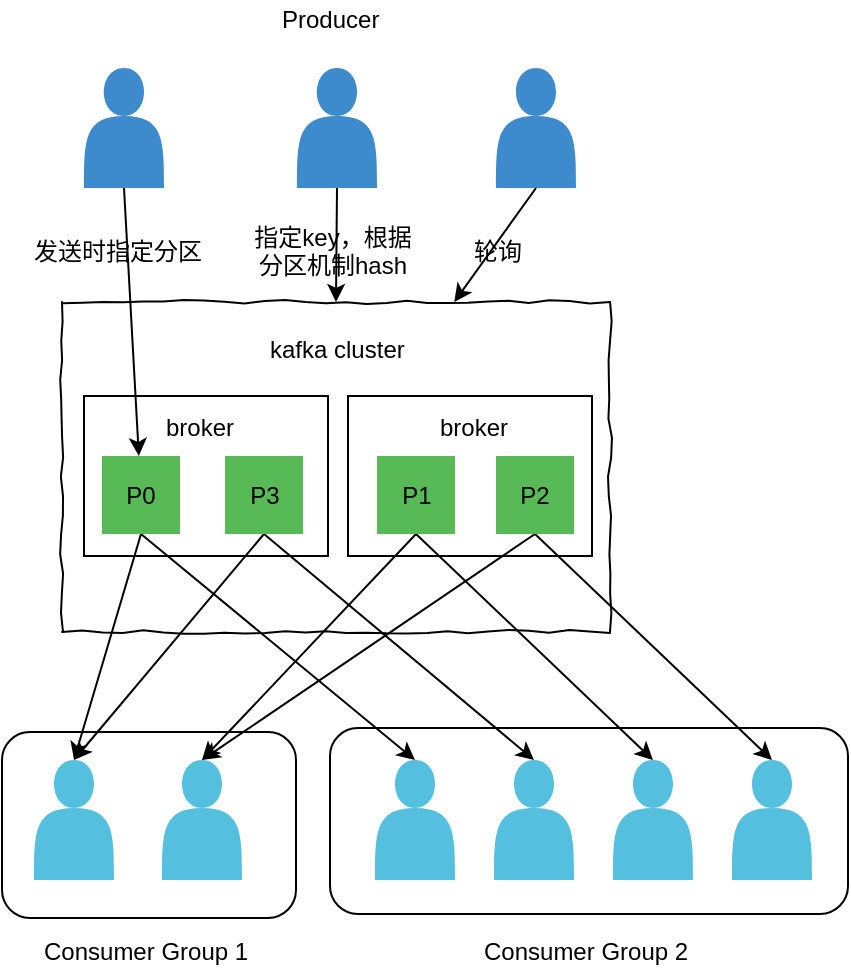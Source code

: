 <mxfile version="10.8.7" type="device"><diagram id="k1L5zehGdHvXIptuEOSv" name="Page-1"><mxGraphModel dx="840" dy="526" grid="0" gridSize="10" guides="1" tooltips="1" connect="1" arrows="1" fold="1" page="1" pageScale="1" pageWidth="827" pageHeight="1169" math="0" shadow="0"><root><mxCell id="0"/><mxCell id="1" parent="0"/><mxCell id="D7jNhYi8wPN57hgTEtnz-27" value="" style="text;html=1;strokeColor=#000000;fillColor=none;align=center;verticalAlign=middle;whiteSpace=wrap;rounded=1;shadow=0;glass=1;comic=0;" parent="1" vertex="1"><mxGeometry x="244" y="393" width="259" height="93" as="geometry"/></mxCell><mxCell id="D7jNhYi8wPN57hgTEtnz-26" value="" style="text;html=1;strokeColor=#000000;fillColor=none;align=center;verticalAlign=middle;whiteSpace=wrap;rounded=1;shadow=0;glass=1;comic=0;" parent="1" vertex="1"><mxGeometry x="80" y="395" width="147" height="93" as="geometry"/></mxCell><mxCell id="D7jNhYi8wPN57hgTEtnz-18" style="orthogonalLoop=1;jettySize=auto;html=1;exitX=0.5;exitY=1;exitDx=0;exitDy=0;curved=1;" parent="1" source="D7jNhYi8wPN57hgTEtnz-2" target="D7jNhYi8wPN57hgTEtnz-9" edge="1"><mxGeometry relative="1" as="geometry"/></mxCell><mxCell id="D7jNhYi8wPN57hgTEtnz-2" value="" style="shape=actor;whiteSpace=wrap;html=1;fillColor=#3D8BCD;strokeColor=none;" parent="1" vertex="1"><mxGeometry x="121" y="63" width="40" height="60" as="geometry"/></mxCell><mxCell id="D7jNhYi8wPN57hgTEtnz-19" style="edgeStyle=none;curved=1;orthogonalLoop=1;jettySize=auto;html=1;exitX=0.5;exitY=1;exitDx=0;exitDy=0;entryX=0.5;entryY=0;entryDx=0;entryDy=0;" parent="1" source="D7jNhYi8wPN57hgTEtnz-3" target="D7jNhYi8wPN57hgTEtnz-6" edge="1"><mxGeometry relative="1" as="geometry"/></mxCell><mxCell id="D7jNhYi8wPN57hgTEtnz-3" value="" style="shape=actor;whiteSpace=wrap;html=1;fillColor=#3D8BCD;strokeColor=none;" parent="1" vertex="1"><mxGeometry x="227.5" y="63" width="40" height="60" as="geometry"/></mxCell><mxCell id="D7jNhYi8wPN57hgTEtnz-20" style="edgeStyle=none;curved=1;orthogonalLoop=1;jettySize=auto;html=1;exitX=0.5;exitY=1;exitDx=0;exitDy=0;" parent="1" source="D7jNhYi8wPN57hgTEtnz-4" target="D7jNhYi8wPN57hgTEtnz-6" edge="1"><mxGeometry relative="1" as="geometry"/></mxCell><mxCell id="D7jNhYi8wPN57hgTEtnz-4" value="" style="shape=actor;whiteSpace=wrap;html=1;fillColor=#3D8BCD;strokeColor=none;" parent="1" vertex="1"><mxGeometry x="327" y="63" width="40" height="60" as="geometry"/></mxCell><mxCell id="D7jNhYi8wPN57hgTEtnz-5" value="Producer" style="text;html=1;resizable=0;points=[];autosize=1;align=left;verticalAlign=top;spacingTop=-4;" parent="1" vertex="1"><mxGeometry x="218" y="29" width="59" height="14" as="geometry"/></mxCell><mxCell id="D7jNhYi8wPN57hgTEtnz-6" value="" style="text;html=1;strokeColor=#000000;fillColor=none;align=center;verticalAlign=middle;whiteSpace=wrap;rounded=0;glass=1;comic=1;shadow=0;" parent="1" vertex="1"><mxGeometry x="110" y="180" width="274" height="165" as="geometry"/></mxCell><mxCell id="D7jNhYi8wPN57hgTEtnz-7" value="" style="rounded=0;whiteSpace=wrap;html=1;shadow=0;glass=0;comic=0;strokeColor=#000000;fillColor=none;" parent="1" vertex="1"><mxGeometry x="121" y="227" width="122" height="80" as="geometry"/></mxCell><mxCell id="D7jNhYi8wPN57hgTEtnz-29" style="edgeStyle=none;curved=1;orthogonalLoop=1;jettySize=auto;html=1;exitX=0.5;exitY=1;exitDx=0;exitDy=0;entryX=0.5;entryY=0;entryDx=0;entryDy=0;" parent="1" source="D7jNhYi8wPN57hgTEtnz-9" target="D7jNhYi8wPN57hgTEtnz-21" edge="1"><mxGeometry relative="1" as="geometry"/></mxCell><mxCell id="D7jNhYi8wPN57hgTEtnz-35" style="edgeStyle=none;curved=1;orthogonalLoop=1;jettySize=auto;html=1;exitX=0.5;exitY=1;exitDx=0;exitDy=0;entryX=0.5;entryY=0;entryDx=0;entryDy=0;" parent="1" source="D7jNhYi8wPN57hgTEtnz-9" target="D7jNhYi8wPN57hgTEtnz-24" edge="1"><mxGeometry relative="1" as="geometry"/></mxCell><mxCell id="D7jNhYi8wPN57hgTEtnz-9" value="P0" style="whiteSpace=wrap;html=1;aspect=fixed;rounded=0;shadow=0;glass=0;comic=0;strokeColor=none;fillColor=#58B957;" parent="1" vertex="1"><mxGeometry x="130" y="257" width="39" height="39" as="geometry"/></mxCell><mxCell id="D7jNhYi8wPN57hgTEtnz-32" style="edgeStyle=none;curved=1;orthogonalLoop=1;jettySize=auto;html=1;exitX=0.5;exitY=1;exitDx=0;exitDy=0;entryX=0.5;entryY=0;entryDx=0;entryDy=0;" parent="1" source="D7jNhYi8wPN57hgTEtnz-11" target="D7jNhYi8wPN57hgTEtnz-21" edge="1"><mxGeometry relative="1" as="geometry"/></mxCell><mxCell id="D7jNhYi8wPN57hgTEtnz-36" style="edgeStyle=none;curved=1;orthogonalLoop=1;jettySize=auto;html=1;exitX=0.5;exitY=1;exitDx=0;exitDy=0;entryX=0.5;entryY=0;entryDx=0;entryDy=0;" parent="1" source="D7jNhYi8wPN57hgTEtnz-11" target="D7jNhYi8wPN57hgTEtnz-23" edge="1"><mxGeometry relative="1" as="geometry"/></mxCell><mxCell id="D7jNhYi8wPN57hgTEtnz-11" value="P3" style="whiteSpace=wrap;html=1;aspect=fixed;rounded=0;shadow=0;glass=0;comic=0;strokeColor=none;fillColor=#58B957;" parent="1" vertex="1"><mxGeometry x="191.5" y="257" width="39" height="39" as="geometry"/></mxCell><mxCell id="D7jNhYi8wPN57hgTEtnz-12" value="" style="rounded=0;whiteSpace=wrap;html=1;shadow=0;glass=0;comic=0;strokeColor=#000000;fillColor=none;" parent="1" vertex="1"><mxGeometry x="253" y="227" width="122" height="80" as="geometry"/></mxCell><mxCell id="D7jNhYi8wPN57hgTEtnz-13" value="broker" style="text;html=1;resizable=0;points=[];autosize=1;align=left;verticalAlign=top;spacingTop=-4;" parent="1" vertex="1"><mxGeometry x="160" y="233" width="44" height="14" as="geometry"/></mxCell><mxCell id="D7jNhYi8wPN57hgTEtnz-14" value="broker" style="text;html=1;resizable=0;points=[];autosize=1;align=left;verticalAlign=top;spacingTop=-4;" parent="1" vertex="1"><mxGeometry x="297" y="233" width="44" height="14" as="geometry"/></mxCell><mxCell id="D7jNhYi8wPN57hgTEtnz-33" style="edgeStyle=none;curved=1;orthogonalLoop=1;jettySize=auto;html=1;exitX=0.5;exitY=1;exitDx=0;exitDy=0;entryX=0.5;entryY=0;entryDx=0;entryDy=0;" parent="1" source="D7jNhYi8wPN57hgTEtnz-15" target="D7jNhYi8wPN57hgTEtnz-22" edge="1"><mxGeometry relative="1" as="geometry"/></mxCell><mxCell id="D7jNhYi8wPN57hgTEtnz-40" style="edgeStyle=none;curved=1;orthogonalLoop=1;jettySize=auto;html=1;exitX=0.5;exitY=1;exitDx=0;exitDy=0;entryX=0.5;entryY=0;entryDx=0;entryDy=0;" parent="1" source="D7jNhYi8wPN57hgTEtnz-15" target="D7jNhYi8wPN57hgTEtnz-25" edge="1"><mxGeometry relative="1" as="geometry"/></mxCell><mxCell id="D7jNhYi8wPN57hgTEtnz-15" value="P1" style="whiteSpace=wrap;html=1;aspect=fixed;rounded=0;shadow=0;glass=0;comic=0;strokeColor=none;fillColor=#58B957;" parent="1" vertex="1"><mxGeometry x="267.5" y="257" width="39" height="39" as="geometry"/></mxCell><mxCell id="D7jNhYi8wPN57hgTEtnz-34" style="edgeStyle=none;curved=1;orthogonalLoop=1;jettySize=auto;html=1;exitX=0.5;exitY=1;exitDx=0;exitDy=0;" parent="1" source="D7jNhYi8wPN57hgTEtnz-16" edge="1"><mxGeometry relative="1" as="geometry"><mxPoint x="180" y="409" as="targetPoint"/></mxGeometry></mxCell><mxCell id="D7jNhYi8wPN57hgTEtnz-39" style="edgeStyle=none;curved=1;orthogonalLoop=1;jettySize=auto;html=1;exitX=0.5;exitY=1;exitDx=0;exitDy=0;entryX=0.5;entryY=0;entryDx=0;entryDy=0;" parent="1" source="D7jNhYi8wPN57hgTEtnz-16" target="D7jNhYi8wPN57hgTEtnz-38" edge="1"><mxGeometry relative="1" as="geometry"/></mxCell><mxCell id="D7jNhYi8wPN57hgTEtnz-16" value="P2" style="whiteSpace=wrap;html=1;aspect=fixed;rounded=0;shadow=0;glass=0;comic=0;strokeColor=none;fillColor=#58B957;" parent="1" vertex="1"><mxGeometry x="327" y="257" width="39" height="39" as="geometry"/></mxCell><mxCell id="D7jNhYi8wPN57hgTEtnz-17" value="kafka cluster" style="text;html=1;resizable=0;points=[];autosize=1;align=left;verticalAlign=top;spacingTop=-4;" parent="1" vertex="1"><mxGeometry x="212" y="194" width="77" height="14" as="geometry"/></mxCell><mxCell id="D7jNhYi8wPN57hgTEtnz-21" value="" style="shape=actor;whiteSpace=wrap;html=1;fillColor=#55BFE0;strokeColor=none;" parent="1" vertex="1"><mxGeometry x="96" y="409" width="40" height="60" as="geometry"/></mxCell><mxCell id="D7jNhYi8wPN57hgTEtnz-22" value="" style="shape=actor;whiteSpace=wrap;html=1;fillColor=#55BFE0;strokeColor=none;" parent="1" vertex="1"><mxGeometry x="160" y="409" width="40" height="60" as="geometry"/></mxCell><mxCell id="D7jNhYi8wPN57hgTEtnz-23" value="" style="shape=actor;whiteSpace=wrap;html=1;fillColor=#55BFE0;strokeColor=none;" parent="1" vertex="1"><mxGeometry x="326" y="409" width="40" height="60" as="geometry"/></mxCell><mxCell id="D7jNhYi8wPN57hgTEtnz-24" value="" style="shape=actor;whiteSpace=wrap;html=1;fillColor=#55BFE0;strokeColor=none;" parent="1" vertex="1"><mxGeometry x="266.5" y="409" width="40" height="60" as="geometry"/></mxCell><mxCell id="D7jNhYi8wPN57hgTEtnz-25" value="" style="shape=actor;whiteSpace=wrap;html=1;fillColor=#55BFE0;strokeColor=none;" parent="1" vertex="1"><mxGeometry x="385.5" y="409" width="40" height="60" as="geometry"/></mxCell><mxCell id="D7jNhYi8wPN57hgTEtnz-38" value="" style="shape=actor;whiteSpace=wrap;html=1;fillColor=#55BFE0;strokeColor=none;" parent="1" vertex="1"><mxGeometry x="445" y="409" width="40" height="60" as="geometry"/></mxCell><mxCell id="D7jNhYi8wPN57hgTEtnz-41" value="Consumer Group 1" style="text;html=1;resizable=0;points=[];autosize=1;align=left;verticalAlign=top;spacingTop=-4;" parent="1" vertex="1"><mxGeometry x="99" y="495" width="112" height="14" as="geometry"/></mxCell><mxCell id="D7jNhYi8wPN57hgTEtnz-42" value="Consumer Group 2" style="text;html=1;resizable=0;points=[];autosize=1;align=left;verticalAlign=top;spacingTop=-4;" parent="1" vertex="1"><mxGeometry x="319" y="495" width="112" height="14" as="geometry"/></mxCell><mxCell id="RWRQ4uLrdSydgsJO04s0-1" value="发送时指定分区" style="text;html=1;resizable=0;points=[];autosize=1;align=left;verticalAlign=top;spacingTop=-4;" vertex="1" parent="1"><mxGeometry x="94" y="144.5" width="94" height="14" as="geometry"/></mxCell><mxCell id="RWRQ4uLrdSydgsJO04s0-2" value="指定key，根据&lt;br&gt;分区机制hash" style="text;html=1;resizable=0;points=[];autosize=1;align=center;verticalAlign=top;spacingTop=-4;" vertex="1" parent="1"><mxGeometry x="200" y="137.5" width="89" height="28" as="geometry"/></mxCell><mxCell id="RWRQ4uLrdSydgsJO04s0-5" value="轮询" style="text;html=1;resizable=0;points=[];autosize=1;align=left;verticalAlign=top;spacingTop=-4;" vertex="1" parent="1"><mxGeometry x="314" y="144.5" width="34" height="14" as="geometry"/></mxCell></root></mxGraphModel></diagram></mxfile>
